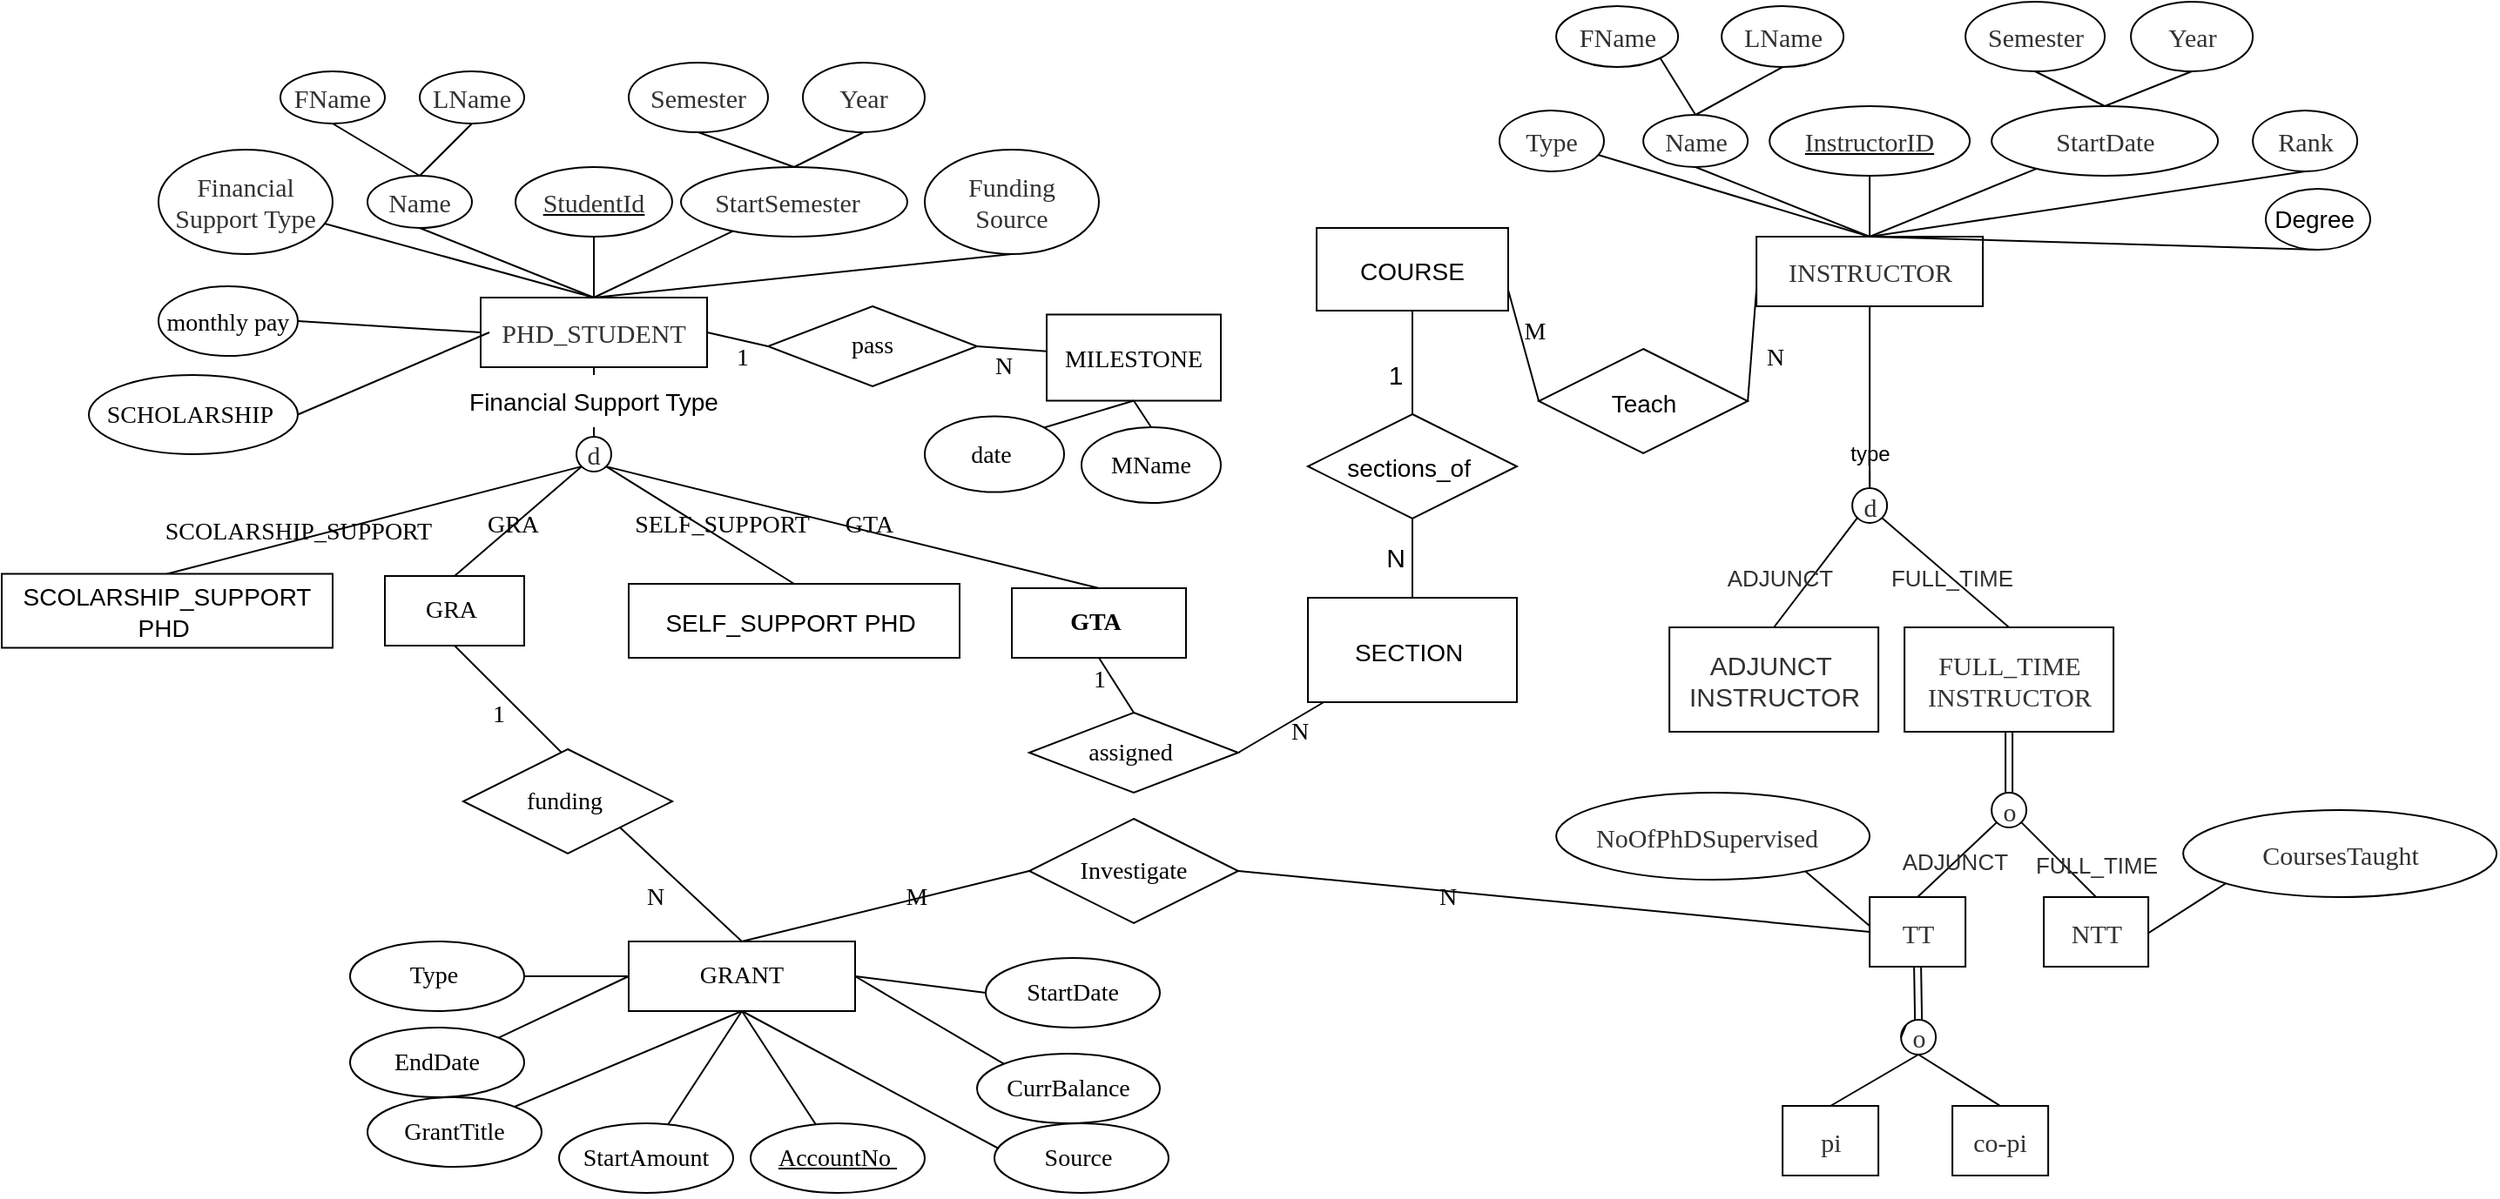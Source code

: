 <mxfile version="14.8.0" type="github">
  <diagram id="R2lEEEUBdFMjLlhIrx00" name="Page-1">
    <mxGraphModel dx="1469" dy="767" grid="1" gridSize="10" guides="1" tooltips="1" connect="1" arrows="1" fold="1" page="1" pageScale="1" pageWidth="850" pageHeight="1100" background="#ffffff" math="0" shadow="0" extFonts="Permanent Marker^https://fonts.googleapis.com/css?family=Permanent+Marker">
      <root>
        <mxCell id="0" />
        <mxCell id="1" parent="0" />
        <mxCell id="5bifRWw4cxV1zEUzVgnK-14" style="edgeStyle=none;rounded=0;orthogonalLoop=1;jettySize=auto;html=1;exitX=0.5;exitY=0;exitDx=0;exitDy=0;endArrow=none;endFill=0;" edge="1" parent="1" source="5bifRWw4cxV1zEUzVgnK-1" target="5bifRWw4cxV1zEUzVgnK-7">
          <mxGeometry relative="1" as="geometry" />
        </mxCell>
        <mxCell id="5bifRWw4cxV1zEUzVgnK-1" value="&lt;span style=&quot;color: rgb(50, 50, 50); font-family: verdana; font-size: 15px; background-color: rgba(255, 255, 255, 0.01);&quot;&gt;PHD_STUDENT&lt;/span&gt;" style="rounded=0;whiteSpace=wrap;html=1;fontStyle=0" vertex="1" parent="1">
          <mxGeometry x="-45" y="410" width="130" height="40" as="geometry" />
        </mxCell>
        <mxCell id="5bifRWw4cxV1zEUzVgnK-13" style="edgeStyle=none;rounded=0;orthogonalLoop=1;jettySize=auto;html=1;entryX=0.5;entryY=1;entryDx=0;entryDy=0;endArrow=none;endFill=0;startArrow=none;" edge="1" parent="1" source="5bifRWw4cxV1zEUzVgnK-30" target="5bifRWw4cxV1zEUzVgnK-1">
          <mxGeometry relative="1" as="geometry" />
        </mxCell>
        <mxCell id="5bifRWw4cxV1zEUzVgnK-35" style="edgeStyle=none;rounded=0;orthogonalLoop=1;jettySize=auto;html=1;exitX=0;exitY=1;exitDx=0;exitDy=0;entryX=0.5;entryY=0;entryDx=0;entryDy=0;endArrow=none;endFill=0;shadow=0;sketch=0;fontFamily=Verdana;" edge="1" parent="1" source="5bifRWw4cxV1zEUzVgnK-2" target="5bifRWw4cxV1zEUzVgnK-34">
          <mxGeometry relative="1" as="geometry" />
        </mxCell>
        <mxCell id="5bifRWw4cxV1zEUzVgnK-74" style="edgeStyle=none;rounded=0;sketch=0;orthogonalLoop=1;jettySize=auto;html=1;exitX=1;exitY=1;exitDx=0;exitDy=0;entryX=0.5;entryY=0;entryDx=0;entryDy=0;shadow=0;fontSize=15;endArrow=none;endFill=0;fontFamily=Verdana;" edge="1" parent="1" source="5bifRWw4cxV1zEUzVgnK-2" target="5bifRWw4cxV1zEUzVgnK-33">
          <mxGeometry relative="1" as="geometry" />
        </mxCell>
        <mxCell id="5bifRWw4cxV1zEUzVgnK-150" style="edgeStyle=none;rounded=0;sketch=0;orthogonalLoop=1;jettySize=auto;html=1;exitX=1;exitY=1;exitDx=0;exitDy=0;entryX=0.5;entryY=0;entryDx=0;entryDy=0;shadow=0;fontFamily=Verdana;fontSize=15;fontColor=none;endArrow=none;endFill=0;" edge="1" parent="1" source="5bifRWw4cxV1zEUzVgnK-2" target="5bifRWw4cxV1zEUzVgnK-149">
          <mxGeometry relative="1" as="geometry" />
        </mxCell>
        <mxCell id="5bifRWw4cxV1zEUzVgnK-2" value="&lt;span style=&quot;color: rgb(50, 50, 50); font-size: 15px; background-color: rgba(255, 255, 255, 0.01);&quot;&gt;d&lt;/span&gt;" style="ellipse;whiteSpace=wrap;html=1;aspect=fixed;fontStyle=0;fontFamily=Verdana;" vertex="1" parent="1">
          <mxGeometry x="10" y="490" width="20" height="20" as="geometry" />
        </mxCell>
        <mxCell id="5bifRWw4cxV1zEUzVgnK-8" style="rounded=0;orthogonalLoop=1;jettySize=auto;html=1;exitX=0.5;exitY=1;exitDx=0;exitDy=0;endArrow=none;endFill=0;" edge="1" parent="1" source="5bifRWw4cxV1zEUzVgnK-3">
          <mxGeometry relative="1" as="geometry">
            <mxPoint x="20" y="410" as="targetPoint" />
          </mxGeometry>
        </mxCell>
        <mxCell id="5bifRWw4cxV1zEUzVgnK-17" style="edgeStyle=none;rounded=0;orthogonalLoop=1;jettySize=auto;html=1;exitX=0.5;exitY=0;exitDx=0;exitDy=0;entryX=0.5;entryY=1;entryDx=0;entryDy=0;endArrow=none;endFill=0;" edge="1" parent="1" source="5bifRWw4cxV1zEUzVgnK-3" target="5bifRWw4cxV1zEUzVgnK-15">
          <mxGeometry relative="1" as="geometry" />
        </mxCell>
        <mxCell id="5bifRWw4cxV1zEUzVgnK-18" style="edgeStyle=none;rounded=0;orthogonalLoop=1;jettySize=auto;html=1;exitX=0.5;exitY=0;exitDx=0;exitDy=0;entryX=0.5;entryY=1;entryDx=0;entryDy=0;endArrow=none;endFill=0;" edge="1" parent="1" source="5bifRWw4cxV1zEUzVgnK-3" target="5bifRWw4cxV1zEUzVgnK-16">
          <mxGeometry relative="1" as="geometry" />
        </mxCell>
        <mxCell id="5bifRWw4cxV1zEUzVgnK-3" value="&lt;span style=&quot;color: rgb(50, 50, 50); font-family: verdana; font-size: 15px; background-color: rgba(255, 255, 255, 0.01);&quot;&gt;Name&lt;/span&gt;" style="ellipse;whiteSpace=wrap;html=1;fontStyle=0" vertex="1" parent="1">
          <mxGeometry x="-110" y="340" width="60" height="30" as="geometry" />
        </mxCell>
        <mxCell id="5bifRWw4cxV1zEUzVgnK-12" style="edgeStyle=none;rounded=0;orthogonalLoop=1;jettySize=auto;html=1;exitX=0.5;exitY=1;exitDx=0;exitDy=0;entryX=0.5;entryY=0;entryDx=0;entryDy=0;endArrow=none;endFill=0;" edge="1" parent="1" source="5bifRWw4cxV1zEUzVgnK-4" target="5bifRWw4cxV1zEUzVgnK-1">
          <mxGeometry relative="1" as="geometry" />
        </mxCell>
        <mxCell id="5bifRWw4cxV1zEUzVgnK-4" value="&lt;span style=&quot;color: rgb(50, 50, 50); font-family: verdana; font-size: 15px; background-color: rgba(255, 255, 255, 0.01);&quot;&gt;StudentId&lt;/span&gt;" style="ellipse;whiteSpace=wrap;html=1;fontStyle=4" vertex="1" parent="1">
          <mxGeometry x="-25" y="335" width="90" height="40" as="geometry" />
        </mxCell>
        <mxCell id="5bifRWw4cxV1zEUzVgnK-22" style="edgeStyle=none;rounded=0;orthogonalLoop=1;jettySize=auto;html=1;exitX=0.5;exitY=1;exitDx=0;exitDy=0;entryX=0.5;entryY=0;entryDx=0;entryDy=0;endArrow=none;endFill=0;" edge="1" parent="1" source="5bifRWw4cxV1zEUzVgnK-5" target="5bifRWw4cxV1zEUzVgnK-6">
          <mxGeometry relative="1" as="geometry" />
        </mxCell>
        <mxCell id="5bifRWw4cxV1zEUzVgnK-5" value="&lt;span style=&quot;color: rgb(50, 50, 50); font-family: verdana; font-size: 15px; background-color: rgba(255, 255, 255, 0.01);&quot;&gt;Semester&lt;/span&gt;" style="ellipse;whiteSpace=wrap;html=1;fontStyle=0" vertex="1" parent="1">
          <mxGeometry x="40" y="275" width="80" height="40" as="geometry" />
        </mxCell>
        <mxCell id="5bifRWw4cxV1zEUzVgnK-10" value="" style="edgeStyle=none;rounded=0;orthogonalLoop=1;jettySize=auto;html=1;endArrow=none;endFill=0;entryX=0.5;entryY=0;entryDx=0;entryDy=0;" edge="1" parent="1" source="5bifRWw4cxV1zEUzVgnK-6" target="5bifRWw4cxV1zEUzVgnK-1">
          <mxGeometry relative="1" as="geometry" />
        </mxCell>
        <mxCell id="5bifRWw4cxV1zEUzVgnK-6" value="&lt;span style=&quot;color: rgb(50, 50, 50); font-family: verdana; font-size: 15px; background-color: rgba(255, 255, 255, 0.01);&quot;&gt;StartSemester&amp;nbsp;&amp;nbsp;&lt;/span&gt;" style="ellipse;whiteSpace=wrap;html=1;fontStyle=0" vertex="1" parent="1">
          <mxGeometry x="70" y="335" width="130" height="40" as="geometry" />
        </mxCell>
        <mxCell id="5bifRWw4cxV1zEUzVgnK-7" value="&lt;span style=&quot;color: rgb(50 , 50 , 50) ; font-family: &amp;#34;verdana&amp;#34; ; font-size: 15px ; background-color: rgba(255 , 255 , 255 , 0.01)&quot;&gt;Financial Support Type&lt;/span&gt;" style="ellipse;whiteSpace=wrap;html=1;fontStyle=0;verticalAlign=middle;align=center;horizontal=1;" vertex="1" parent="1">
          <mxGeometry x="-230" y="325" width="100" height="60" as="geometry" />
        </mxCell>
        <mxCell id="5bifRWw4cxV1zEUzVgnK-15" value="&lt;span style=&quot;color: rgb(50, 50, 50); font-family: verdana; font-size: 15px; background-color: rgba(255, 255, 255, 0.01);&quot;&gt;FName&lt;/span&gt;" style="ellipse;whiteSpace=wrap;html=1;fontStyle=0" vertex="1" parent="1">
          <mxGeometry x="-160" y="280" width="60" height="30" as="geometry" />
        </mxCell>
        <mxCell id="5bifRWw4cxV1zEUzVgnK-16" value="&lt;span style=&quot;color: rgb(50, 50, 50); font-family: verdana; font-size: 15px; background-color: rgba(255, 255, 255, 0.01);&quot;&gt;LName&lt;/span&gt;" style="ellipse;whiteSpace=wrap;html=1;fontStyle=0" vertex="1" parent="1">
          <mxGeometry x="-80" y="280" width="60" height="30" as="geometry" />
        </mxCell>
        <mxCell id="5bifRWw4cxV1zEUzVgnK-24" style="edgeStyle=none;rounded=0;orthogonalLoop=1;jettySize=auto;html=1;exitX=0.5;exitY=1;exitDx=0;exitDy=0;entryX=0.5;entryY=0;entryDx=0;entryDy=0;endArrow=none;endFill=0;" edge="1" parent="1" source="5bifRWw4cxV1zEUzVgnK-21" target="5bifRWw4cxV1zEUzVgnK-6">
          <mxGeometry relative="1" as="geometry" />
        </mxCell>
        <mxCell id="5bifRWw4cxV1zEUzVgnK-21" value="&lt;span style=&quot;color: rgb(50, 50, 50); font-family: verdana; font-size: 15px; background-color: rgba(255, 255, 255, 0.01);&quot;&gt;Year&lt;/span&gt;" style="ellipse;whiteSpace=wrap;html=1;fontStyle=0" vertex="1" parent="1">
          <mxGeometry x="140" y="275" width="70" height="40" as="geometry" />
        </mxCell>
        <mxCell id="5bifRWw4cxV1zEUzVgnK-30" value="Financial Support Type" style="text;html=1;strokeColor=none;fillColor=none;align=center;verticalAlign=middle;whiteSpace=wrap;rounded=0;fontStyle=0;fontFamily=Helvetica;fontSize=14;" vertex="1" parent="1">
          <mxGeometry x="-70" y="454.5" width="180" height="30" as="geometry" />
        </mxCell>
        <mxCell id="5bifRWw4cxV1zEUzVgnK-31" value="" style="edgeStyle=none;rounded=0;orthogonalLoop=1;jettySize=auto;html=1;entryX=0.5;entryY=1;entryDx=0;entryDy=0;endArrow=none;endFill=0;fontFamily=Verdana;" edge="1" parent="1" source="5bifRWw4cxV1zEUzVgnK-2" target="5bifRWw4cxV1zEUzVgnK-30">
          <mxGeometry relative="1" as="geometry">
            <mxPoint x="20" y="490" as="sourcePoint" />
            <mxPoint x="20" y="450" as="targetPoint" />
          </mxGeometry>
        </mxCell>
        <mxCell id="5bifRWw4cxV1zEUzVgnK-33" value="&lt;p class=&quot;MsoNormal&quot;&gt;&lt;b&gt;&lt;span style=&quot;font-size: 10.5pt&quot;&gt;GTA&amp;nbsp;&lt;/span&gt;&lt;/b&gt;&lt;/p&gt;" style="rounded=0;whiteSpace=wrap;html=1;fillColor=#ffffff;align=center;fontStyle=0;fontFamily=Verdana;" vertex="1" parent="1">
          <mxGeometry x="260" y="577" width="100" height="40" as="geometry" />
        </mxCell>
        <mxCell id="5bifRWw4cxV1zEUzVgnK-34" value="&lt;p class=&quot;MsoNormal&quot;&gt;&lt;span style=&quot;font-size: 10.5pt&quot;&gt;GRA&amp;nbsp;&lt;/span&gt;&lt;/p&gt;" style="rounded=0;whiteSpace=wrap;html=1;fillColor=#ffffff;align=center;fontFamily=Verdana;" vertex="1" parent="1">
          <mxGeometry x="-100" y="570" width="80" height="40" as="geometry" />
        </mxCell>
        <mxCell id="5bifRWw4cxV1zEUzVgnK-61" value="&lt;p class=&quot;MsoNormal&quot;&gt;&lt;span&gt;&lt;span style=&quot;font-size: 10.5pt&quot;&gt;GTA&amp;nbsp;&lt;/span&gt;&lt;/span&gt;&lt;/p&gt;" style="text;html=1;strokeColor=none;fillColor=none;align=center;verticalAlign=middle;whiteSpace=wrap;rounded=0;fontSize=15;fontStyle=0;fontFamily=Verdana;" vertex="1" parent="1">
          <mxGeometry x="160" y="530" width="40" height="20" as="geometry" />
        </mxCell>
        <mxCell id="5bifRWw4cxV1zEUzVgnK-75" style="edgeStyle=none;rounded=0;orthogonalLoop=1;jettySize=auto;html=1;exitX=0.5;exitY=0;exitDx=0;exitDy=0;endArrow=none;endFill=0;" edge="1" parent="1" source="5bifRWw4cxV1zEUzVgnK-76" target="5bifRWw4cxV1zEUzVgnK-91">
          <mxGeometry relative="1" as="geometry">
            <mxPoint x="569.998" y="327.09" as="targetPoint" />
          </mxGeometry>
        </mxCell>
        <mxCell id="5bifRWw4cxV1zEUzVgnK-223" style="edgeStyle=none;rounded=0;sketch=0;orthogonalLoop=1;jettySize=auto;html=1;exitX=0.5;exitY=1;exitDx=0;exitDy=0;entryX=0.5;entryY=0;entryDx=0;entryDy=0;shadow=0;fontFamily=Verdana;fontSize=14;fontColor=#000000;endArrow=none;endFill=0;" edge="1" parent="1" source="5bifRWw4cxV1zEUzVgnK-76" target="5bifRWw4cxV1zEUzVgnK-80">
          <mxGeometry relative="1" as="geometry" />
        </mxCell>
        <mxCell id="5bifRWw4cxV1zEUzVgnK-76" value="&lt;span style=&quot;color: rgb(50, 50, 50); font-family: verdana; font-size: 15px; background-color: rgba(255, 255, 255, 0.01);&quot;&gt;INSTRUCTOR&lt;/span&gt;" style="rounded=0;whiteSpace=wrap;html=1;fontStyle=0" vertex="1" parent="1">
          <mxGeometry x="687.57" y="375" width="130" height="40" as="geometry" />
        </mxCell>
        <mxCell id="5bifRWw4cxV1zEUzVgnK-78" style="edgeStyle=none;rounded=0;orthogonalLoop=1;jettySize=auto;html=1;exitX=0;exitY=1;exitDx=0;exitDy=0;entryX=0.5;entryY=0;entryDx=0;entryDy=0;endArrow=none;endFill=0;shadow=0;sketch=0;" edge="1" parent="1" source="5bifRWw4cxV1zEUzVgnK-80" target="5bifRWw4cxV1zEUzVgnK-99">
          <mxGeometry relative="1" as="geometry" />
        </mxCell>
        <mxCell id="5bifRWw4cxV1zEUzVgnK-79" style="edgeStyle=none;rounded=0;sketch=0;orthogonalLoop=1;jettySize=auto;html=1;exitX=1;exitY=1;exitDx=0;exitDy=0;entryX=0.5;entryY=0;entryDx=0;entryDy=0;shadow=0;fontSize=15;endArrow=none;endFill=0;" edge="1" parent="1" source="5bifRWw4cxV1zEUzVgnK-80" target="5bifRWw4cxV1zEUzVgnK-98">
          <mxGeometry relative="1" as="geometry" />
        </mxCell>
        <mxCell id="5bifRWw4cxV1zEUzVgnK-80" value="&lt;span style=&quot;color: rgb(50, 50, 50); font-family: verdana; font-size: 15px; background-color: rgba(255, 255, 255, 0.01);&quot;&gt;d&lt;/span&gt;" style="ellipse;whiteSpace=wrap;html=1;aspect=fixed;fontStyle=0" vertex="1" parent="1">
          <mxGeometry x="742.57" y="519.5" width="20" height="20" as="geometry" />
        </mxCell>
        <mxCell id="5bifRWw4cxV1zEUzVgnK-81" style="rounded=0;orthogonalLoop=1;jettySize=auto;html=1;exitX=0.5;exitY=1;exitDx=0;exitDy=0;endArrow=none;endFill=0;" edge="1" parent="1" source="5bifRWw4cxV1zEUzVgnK-84">
          <mxGeometry relative="1" as="geometry">
            <mxPoint x="752.57" y="375" as="targetPoint" />
          </mxGeometry>
        </mxCell>
        <mxCell id="5bifRWw4cxV1zEUzVgnK-82" style="edgeStyle=none;rounded=0;orthogonalLoop=1;jettySize=auto;html=1;exitX=0.5;exitY=0;exitDx=0;exitDy=0;entryX=1;entryY=1;entryDx=0;entryDy=0;endArrow=none;endFill=0;" edge="1" parent="1" source="5bifRWw4cxV1zEUzVgnK-84" target="5bifRWw4cxV1zEUzVgnK-92">
          <mxGeometry relative="1" as="geometry">
            <mxPoint x="597.57" y="280" as="targetPoint" />
          </mxGeometry>
        </mxCell>
        <mxCell id="5bifRWw4cxV1zEUzVgnK-83" style="edgeStyle=none;rounded=0;orthogonalLoop=1;jettySize=auto;html=1;exitX=0.5;exitY=0;exitDx=0;exitDy=0;entryX=0.5;entryY=1;entryDx=0;entryDy=0;endArrow=none;endFill=0;" edge="1" parent="1" source="5bifRWw4cxV1zEUzVgnK-84" target="5bifRWw4cxV1zEUzVgnK-93">
          <mxGeometry relative="1" as="geometry" />
        </mxCell>
        <mxCell id="5bifRWw4cxV1zEUzVgnK-84" value="&lt;span style=&quot;color: rgb(50, 50, 50); font-family: verdana; font-size: 15px; background-color: rgba(255, 255, 255, 0.01);&quot;&gt;Name&lt;/span&gt;" style="ellipse;whiteSpace=wrap;html=1;fontStyle=0" vertex="1" parent="1">
          <mxGeometry x="622.57" y="305" width="60" height="30" as="geometry" />
        </mxCell>
        <mxCell id="5bifRWw4cxV1zEUzVgnK-85" style="edgeStyle=none;rounded=0;orthogonalLoop=1;jettySize=auto;html=1;exitX=0.5;exitY=1;exitDx=0;exitDy=0;entryX=0.5;entryY=0;entryDx=0;entryDy=0;endArrow=none;endFill=0;" edge="1" parent="1" source="5bifRWw4cxV1zEUzVgnK-86" target="5bifRWw4cxV1zEUzVgnK-76">
          <mxGeometry relative="1" as="geometry" />
        </mxCell>
        <mxCell id="5bifRWw4cxV1zEUzVgnK-86" value="&lt;span style=&quot;color: rgb(50 , 50 , 50) ; font-family: &amp;#34;verdana&amp;#34; ; font-size: 15px ; background-color: rgba(255 , 255 , 255 , 0.01)&quot;&gt;InstructorID&lt;/span&gt;" style="ellipse;whiteSpace=wrap;html=1;fontStyle=4" vertex="1" parent="1">
          <mxGeometry x="695.07" y="300" width="115" height="40" as="geometry" />
        </mxCell>
        <mxCell id="5bifRWw4cxV1zEUzVgnK-87" style="edgeStyle=none;rounded=0;orthogonalLoop=1;jettySize=auto;html=1;exitX=0.5;exitY=1;exitDx=0;exitDy=0;entryX=0.5;entryY=0;entryDx=0;entryDy=0;endArrow=none;endFill=0;" edge="1" parent="1" source="5bifRWw4cxV1zEUzVgnK-88" target="5bifRWw4cxV1zEUzVgnK-90">
          <mxGeometry relative="1" as="geometry" />
        </mxCell>
        <mxCell id="5bifRWw4cxV1zEUzVgnK-88" value="&lt;span style=&quot;color: rgb(50, 50, 50); font-family: verdana; font-size: 15px; background-color: rgba(255, 255, 255, 0.01);&quot;&gt;Semester&lt;/span&gt;" style="ellipse;whiteSpace=wrap;html=1;fontStyle=0" vertex="1" parent="1">
          <mxGeometry x="807.57" y="240" width="80" height="40" as="geometry" />
        </mxCell>
        <mxCell id="5bifRWw4cxV1zEUzVgnK-89" value="" style="edgeStyle=none;rounded=0;orthogonalLoop=1;jettySize=auto;html=1;endArrow=none;endFill=0;entryX=0.5;entryY=0;entryDx=0;entryDy=0;" edge="1" parent="1" source="5bifRWw4cxV1zEUzVgnK-90" target="5bifRWw4cxV1zEUzVgnK-76">
          <mxGeometry relative="1" as="geometry" />
        </mxCell>
        <mxCell id="5bifRWw4cxV1zEUzVgnK-90" value="&lt;span style=&quot;color: rgb(50, 50, 50); font-family: verdana; font-size: 15px; background-color: rgba(255, 255, 255, 0.01);&quot;&gt;StartDate&lt;/span&gt;" style="ellipse;whiteSpace=wrap;html=1;fontStyle=0" vertex="1" parent="1">
          <mxGeometry x="822.57" y="300" width="130" height="40" as="geometry" />
        </mxCell>
        <mxCell id="5bifRWw4cxV1zEUzVgnK-91" value="&lt;span style=&quot;color: rgb(50, 50, 50); font-family: verdana; font-size: 15px; background-color: rgba(255, 255, 255, 0.01);&quot;&gt;Type&lt;/span&gt;" style="ellipse;whiteSpace=wrap;html=1;fontStyle=0" vertex="1" parent="1">
          <mxGeometry x="540" y="302.5" width="60" height="35" as="geometry" />
        </mxCell>
        <mxCell id="5bifRWw4cxV1zEUzVgnK-92" value="&lt;span style=&quot;color: rgb(50, 50, 50); font-family: verdana; font-size: 15px; background-color: rgba(255, 255, 255, 0.01);&quot;&gt;FName&lt;/span&gt;" style="ellipse;whiteSpace=wrap;html=1;fontStyle=0" vertex="1" parent="1">
          <mxGeometry x="572.57" y="242.5" width="70" height="35" as="geometry" />
        </mxCell>
        <mxCell id="5bifRWw4cxV1zEUzVgnK-93" value="&lt;span style=&quot;color: rgb(50, 50, 50); font-family: verdana; font-size: 15px; background-color: rgba(255, 255, 255, 0.01);&quot;&gt;LName&lt;/span&gt;" style="ellipse;whiteSpace=wrap;html=1;fontStyle=0" vertex="1" parent="1">
          <mxGeometry x="667.57" y="242.5" width="70" height="35" as="geometry" />
        </mxCell>
        <mxCell id="5bifRWw4cxV1zEUzVgnK-94" style="edgeStyle=none;rounded=0;orthogonalLoop=1;jettySize=auto;html=1;exitX=0.5;exitY=1;exitDx=0;exitDy=0;entryX=0.5;entryY=0;entryDx=0;entryDy=0;endArrow=none;endFill=0;" edge="1" parent="1" source="5bifRWw4cxV1zEUzVgnK-95" target="5bifRWw4cxV1zEUzVgnK-90">
          <mxGeometry relative="1" as="geometry" />
        </mxCell>
        <mxCell id="5bifRWw4cxV1zEUzVgnK-95" value="&lt;span style=&quot;color: rgb(50, 50, 50); font-family: verdana; font-size: 15px; background-color: rgba(255, 255, 255, 0.01);&quot;&gt;Year&lt;/span&gt;" style="ellipse;whiteSpace=wrap;html=1;fontStyle=0" vertex="1" parent="1">
          <mxGeometry x="902.57" y="240" width="70" height="40" as="geometry" />
        </mxCell>
        <mxCell id="5bifRWw4cxV1zEUzVgnK-96" value="type" style="text;html=1;strokeColor=none;fillColor=none;align=center;verticalAlign=middle;whiteSpace=wrap;rounded=0;fontStyle=0" vertex="1" parent="1">
          <mxGeometry x="682.57" y="489.5" width="140" height="20" as="geometry" />
        </mxCell>
        <mxCell id="5bifRWw4cxV1zEUzVgnK-97" value="" style="edgeStyle=none;rounded=0;orthogonalLoop=1;jettySize=auto;html=1;entryX=0.5;entryY=1;entryDx=0;entryDy=0;endArrow=none;endFill=0;" edge="1" parent="1" source="5bifRWw4cxV1zEUzVgnK-80" target="5bifRWw4cxV1zEUzVgnK-96">
          <mxGeometry relative="1" as="geometry">
            <mxPoint x="752.57" y="519.5" as="sourcePoint" />
            <mxPoint x="752.57" y="479.5" as="targetPoint" />
          </mxGeometry>
        </mxCell>
        <mxCell id="5bifRWw4cxV1zEUzVgnK-106" style="edgeStyle=none;rounded=0;sketch=0;orthogonalLoop=1;jettySize=auto;html=1;exitX=0.5;exitY=1;exitDx=0;exitDy=0;entryX=0.5;entryY=0;entryDx=0;entryDy=0;shadow=0;fontSize=15;endArrow=none;endFill=0;shape=link;" edge="1" parent="1" source="5bifRWw4cxV1zEUzVgnK-98" target="5bifRWw4cxV1zEUzVgnK-105">
          <mxGeometry relative="1" as="geometry" />
        </mxCell>
        <mxCell id="5bifRWw4cxV1zEUzVgnK-98" value="&lt;span style=&quot;color: rgb(50, 50, 50); font-family: verdana; font-size: 15px; background-color: rgba(255, 255, 255, 0.01);&quot;&gt;FULL_TIME INSTRUCTOR&lt;/span&gt;" style="rounded=0;whiteSpace=wrap;html=1;fillColor=#ffffff;align=center;fontStyle=0" vertex="1" parent="1">
          <mxGeometry x="772.57" y="599.5" width="120" height="60" as="geometry" />
        </mxCell>
        <mxCell id="5bifRWw4cxV1zEUzVgnK-99" value="&lt;span style=&quot;color: rgb(50, 50, 50); font-size: 15px; background-color: rgba(255, 255, 255, 0.01);&quot;&gt;ADJUNCT&amp;nbsp; INSTRUCTOR&lt;/span&gt;" style="rounded=0;whiteSpace=wrap;html=1;fillColor=#ffffff;fontFamily=Helvetica;" vertex="1" parent="1">
          <mxGeometry x="637.57" y="599.5" width="120" height="60" as="geometry" />
        </mxCell>
        <mxCell id="5bifRWw4cxV1zEUzVgnK-100" value="&lt;span style=&quot;color: rgb(50 , 50 , 50) ; font-size: 13px ; background-color: rgba(255 , 255 , 255 , 0.01)&quot;&gt;ADJUNCT&amp;nbsp;&lt;/span&gt;" style="text;html=1;strokeColor=none;fillColor=none;align=center;verticalAlign=middle;whiteSpace=wrap;rounded=0;fontSize=15;" vertex="1" parent="1">
          <mxGeometry x="682.57" y="559.5" width="40" height="20" as="geometry" />
        </mxCell>
        <mxCell id="5bifRWw4cxV1zEUzVgnK-101" value="&lt;span style=&quot;color: rgb(50 , 50 , 50) ; font-size: 13px ; background-color: rgba(255 , 255 , 255 , 0.01)&quot;&gt;FULL_TIME&lt;/span&gt;" style="text;html=1;strokeColor=none;fillColor=none;align=center;verticalAlign=middle;whiteSpace=wrap;rounded=0;fontSize=15;" vertex="1" parent="1">
          <mxGeometry x="779.57" y="559.5" width="40" height="20" as="geometry" />
        </mxCell>
        <mxCell id="5bifRWw4cxV1zEUzVgnK-103" style="edgeStyle=none;rounded=0;sketch=0;orthogonalLoop=1;jettySize=auto;html=1;exitX=0.5;exitY=1;exitDx=0;exitDy=0;entryX=0.5;entryY=0;entryDx=0;entryDy=0;shadow=0;fontSize=15;endArrow=none;endFill=0;" edge="1" parent="1" source="5bifRWw4cxV1zEUzVgnK-102" target="5bifRWw4cxV1zEUzVgnK-76">
          <mxGeometry relative="1" as="geometry" />
        </mxCell>
        <mxCell id="5bifRWw4cxV1zEUzVgnK-102" value="&lt;span style=&quot;color: rgb(50, 50, 50); font-family: verdana; font-size: 15px; background-color: rgba(255, 255, 255, 0.01);&quot;&gt;Rank&lt;/span&gt;" style="ellipse;whiteSpace=wrap;html=1;fontStyle=0" vertex="1" parent="1">
          <mxGeometry x="972.57" y="302.5" width="60" height="35" as="geometry" />
        </mxCell>
        <mxCell id="5bifRWw4cxV1zEUzVgnK-109" style="edgeStyle=none;rounded=0;sketch=0;orthogonalLoop=1;jettySize=auto;html=1;exitX=0;exitY=1;exitDx=0;exitDy=0;entryX=0.5;entryY=0;entryDx=0;entryDy=0;shadow=0;fontSize=15;endArrow=none;endFill=0;" edge="1" parent="1" source="5bifRWw4cxV1zEUzVgnK-105" target="5bifRWw4cxV1zEUzVgnK-107">
          <mxGeometry relative="1" as="geometry" />
        </mxCell>
        <mxCell id="5bifRWw4cxV1zEUzVgnK-110" style="edgeStyle=none;rounded=0;sketch=0;orthogonalLoop=1;jettySize=auto;html=1;exitX=1;exitY=1;exitDx=0;exitDy=0;entryX=0.5;entryY=0;entryDx=0;entryDy=0;shadow=0;fontSize=15;endArrow=none;endFill=0;" edge="1" parent="1" source="5bifRWw4cxV1zEUzVgnK-105" target="5bifRWw4cxV1zEUzVgnK-108">
          <mxGeometry relative="1" as="geometry" />
        </mxCell>
        <mxCell id="5bifRWw4cxV1zEUzVgnK-105" value="&lt;font color=&quot;#323232&quot; face=&quot;verdana&quot;&gt;&lt;span style=&quot;background-color: rgba(255 , 255 , 255 , 0.01)&quot;&gt;o&lt;/span&gt;&lt;/font&gt;" style="ellipse;whiteSpace=wrap;html=1;aspect=fixed;fontSize=15;fillColor=#ffffff;align=center;verticalAlign=middle;" vertex="1" parent="1">
          <mxGeometry x="822.57" y="694.5" width="20" height="20" as="geometry" />
        </mxCell>
        <mxCell id="5bifRWw4cxV1zEUzVgnK-112" style="edgeStyle=none;rounded=0;sketch=0;orthogonalLoop=1;jettySize=auto;html=1;exitX=0.5;exitY=1;exitDx=0;exitDy=0;entryX=0.5;entryY=0;entryDx=0;entryDy=0;shadow=0;fontSize=15;endArrow=none;endFill=0;" edge="1" parent="1" source="5bifRWw4cxV1zEUzVgnK-107" target="5bifRWw4cxV1zEUzVgnK-111">
          <mxGeometry relative="1" as="geometry" />
        </mxCell>
        <mxCell id="5bifRWw4cxV1zEUzVgnK-205" style="edgeStyle=none;rounded=0;sketch=0;orthogonalLoop=1;jettySize=auto;html=1;exitX=0.5;exitY=1;exitDx=0;exitDy=0;entryX=0.5;entryY=0;entryDx=0;entryDy=0;shadow=0;fontFamily=Verdana;fontSize=14;fontColor=#000000;endArrow=none;endFill=0;shape=link;" edge="1" parent="1" source="5bifRWw4cxV1zEUzVgnK-107" target="5bifRWw4cxV1zEUzVgnK-204">
          <mxGeometry relative="1" as="geometry" />
        </mxCell>
        <mxCell id="5bifRWw4cxV1zEUzVgnK-107" value="&lt;span style=&quot;color: rgb(50, 50, 50); font-family: verdana; background-color: rgba(255, 255, 255, 0.01);&quot;&gt;TT&lt;/span&gt;" style="rounded=0;whiteSpace=wrap;html=1;fontSize=15;fillColor=#ffffff;align=center;verticalAlign=middle;fontStyle=0" vertex="1" parent="1">
          <mxGeometry x="752.57" y="754.5" width="55" height="40" as="geometry" />
        </mxCell>
        <mxCell id="5bifRWw4cxV1zEUzVgnK-114" style="edgeStyle=none;rounded=0;sketch=0;orthogonalLoop=1;jettySize=auto;html=1;exitX=0.5;exitY=1;exitDx=0;exitDy=0;entryX=0.5;entryY=0;entryDx=0;entryDy=0;shadow=0;fontSize=15;endArrow=none;endFill=0;" edge="1" parent="1" source="5bifRWw4cxV1zEUzVgnK-108" target="5bifRWw4cxV1zEUzVgnK-113">
          <mxGeometry relative="1" as="geometry" />
        </mxCell>
        <mxCell id="5bifRWw4cxV1zEUzVgnK-108" value="&lt;span style=&quot;color: rgb(50, 50, 50); font-family: verdana; background-color: rgba(255, 255, 255, 0.01);&quot;&gt;NTT&lt;/span&gt;" style="rounded=0;whiteSpace=wrap;html=1;fontSize=15;fillColor=#ffffff;align=center;verticalAlign=middle;fontStyle=0" vertex="1" parent="1">
          <mxGeometry x="852.57" y="754.5" width="60" height="40" as="geometry" />
        </mxCell>
        <mxCell id="5bifRWw4cxV1zEUzVgnK-111" value="&lt;span style=&quot;color: rgb(50, 50, 50); font-family: verdana; background-color: rgba(255, 255, 255, 0.01);&quot;&gt;NoOfPhDSupervised&amp;nbsp;&amp;nbsp;&lt;/span&gt;" style="ellipse;whiteSpace=wrap;html=1;fontSize=15;fillColor=#ffffff;align=center;verticalAlign=middle;fontStyle=0" vertex="1" parent="1">
          <mxGeometry x="572.57" y="694.5" width="180" height="50" as="geometry" />
        </mxCell>
        <mxCell id="5bifRWw4cxV1zEUzVgnK-113" value="&lt;span style=&quot;color: rgb(50, 50, 50); font-family: verdana; background-color: rgba(255, 255, 255, 0.01);&quot;&gt;CoursesTaught&lt;/span&gt;" style="ellipse;whiteSpace=wrap;html=1;fontSize=15;fillColor=#ffffff;align=center;verticalAlign=middle;fontStyle=0" vertex="1" parent="1">
          <mxGeometry x="932.57" y="704.5" width="180" height="50" as="geometry" />
        </mxCell>
        <mxCell id="5bifRWw4cxV1zEUzVgnK-118" value="&lt;span style=&quot;color: rgb(50 , 50 , 50) ; font-size: 13px ; background-color: rgba(255 , 255 , 255 , 0.01)&quot;&gt;FULL_TIME&lt;/span&gt;" style="text;html=1;strokeColor=none;fillColor=none;align=center;verticalAlign=middle;whiteSpace=wrap;rounded=0;fontSize=15;" vertex="1" parent="1">
          <mxGeometry x="862.57" y="725" width="40" height="20" as="geometry" />
        </mxCell>
        <mxCell id="5bifRWw4cxV1zEUzVgnK-173" style="edgeStyle=none;rounded=0;sketch=0;orthogonalLoop=1;jettySize=auto;html=1;exitX=0.5;exitY=1;exitDx=0;exitDy=0;shadow=0;fontFamily=Verdana;fontSize=14;fontColor=none;endArrow=none;endFill=0;" edge="1" parent="1" source="5bifRWw4cxV1zEUzVgnK-119" target="5bifRWw4cxV1zEUzVgnK-160">
          <mxGeometry relative="1" as="geometry" />
        </mxCell>
        <mxCell id="5bifRWw4cxV1zEUzVgnK-174" style="edgeStyle=none;rounded=0;sketch=0;orthogonalLoop=1;jettySize=auto;html=1;exitX=0.5;exitY=1;exitDx=0;exitDy=0;shadow=0;fontFamily=Verdana;fontSize=14;fontColor=none;endArrow=none;endFill=0;" edge="1" parent="1" source="5bifRWw4cxV1zEUzVgnK-119" target="5bifRWw4cxV1zEUzVgnK-155">
          <mxGeometry relative="1" as="geometry" />
        </mxCell>
        <mxCell id="5bifRWw4cxV1zEUzVgnK-175" style="edgeStyle=none;rounded=0;sketch=0;orthogonalLoop=1;jettySize=auto;html=1;exitX=0.5;exitY=0;exitDx=0;exitDy=0;entryX=1;entryY=1;entryDx=0;entryDy=0;shadow=0;fontFamily=Helvetica;fontSize=14;fontColor=none;endArrow=none;endFill=0;" edge="1" parent="1" source="5bifRWw4cxV1zEUzVgnK-119" target="5bifRWw4cxV1zEUzVgnK-172">
          <mxGeometry relative="1" as="geometry" />
        </mxCell>
        <mxCell id="5bifRWw4cxV1zEUzVgnK-192" style="edgeStyle=none;rounded=0;sketch=0;orthogonalLoop=1;jettySize=auto;html=1;exitX=0.5;exitY=0;exitDx=0;exitDy=0;entryX=0;entryY=0.5;entryDx=0;entryDy=0;shadow=0;fontFamily=Verdana;fontSize=14;fontColor=#000000;endArrow=none;endFill=0;" edge="1" parent="1" source="5bifRWw4cxV1zEUzVgnK-119" target="5bifRWw4cxV1zEUzVgnK-194">
          <mxGeometry relative="1" as="geometry" />
        </mxCell>
        <mxCell id="5bifRWw4cxV1zEUzVgnK-119" value="&lt;p class=&quot;MsoNormal&quot;&gt;&lt;span&gt;&lt;span style=&quot;font-size: 10.5pt&quot;&gt;GRANT&lt;/span&gt;&lt;/span&gt;&lt;/p&gt;" style="rounded=0;whiteSpace=wrap;html=1;fontStyle=0;fontFamily=Verdana;" vertex="1" parent="1">
          <mxGeometry x="40" y="780" width="130" height="40" as="geometry" />
        </mxCell>
        <mxCell id="5bifRWw4cxV1zEUzVgnK-121" value="&lt;p class=&quot;MsoNormal&quot;&gt;&lt;span style=&quot;font-size: 10.5pt&quot;&gt;MILESTONE&lt;/span&gt;&lt;/p&gt;" style="rounded=0;whiteSpace=wrap;html=1;fontSize=15;fillColor=#ffffff;align=center;verticalAlign=middle;fontFamily=Verdana;" vertex="1" parent="1">
          <mxGeometry x="280" y="419.75" width="100" height="49.5" as="geometry" />
        </mxCell>
        <mxCell id="5bifRWw4cxV1zEUzVgnK-124" value="&lt;p class=&quot;MsoNormal&quot;&gt;&lt;span style=&quot;font-size: 10.5pt&quot;&gt;SECTION&lt;/span&gt;&lt;span style=&quot;font-size: 10.5pt&quot;&gt;&amp;nbsp;&lt;/span&gt;&lt;/p&gt;" style="rounded=0;whiteSpace=wrap;html=1;fontFamily=Helvetica;fontSize=15;fillColor=#ffffff;align=center;verticalAlign=middle;" vertex="1" parent="1">
          <mxGeometry x="430" y="582.5" width="120" height="60" as="geometry" />
        </mxCell>
        <mxCell id="5bifRWw4cxV1zEUzVgnK-126" style="edgeStyle=none;rounded=0;sketch=0;orthogonalLoop=1;jettySize=auto;html=1;entryX=0.5;entryY=0;entryDx=0;entryDy=0;shadow=0;fontFamily=Helvetica;fontSize=15;endArrow=none;endFill=0;exitX=0.5;exitY=1;exitDx=0;exitDy=0;" edge="1" parent="1" source="5bifRWw4cxV1zEUzVgnK-125" target="5bifRWw4cxV1zEUzVgnK-76">
          <mxGeometry relative="1" as="geometry">
            <mxPoint x="500" y="300" as="sourcePoint" />
          </mxGeometry>
        </mxCell>
        <mxCell id="5bifRWw4cxV1zEUzVgnK-125" value="&lt;p class=&quot;MsoNormal&quot;&gt;&lt;span style=&quot;font-size: 10.5pt&quot;&gt;Degree&amp;nbsp;&lt;/span&gt;&lt;/p&gt;" style="ellipse;whiteSpace=wrap;html=1;fontStyle=0" vertex="1" parent="1">
          <mxGeometry x="980" y="347.5" width="60" height="35" as="geometry" />
        </mxCell>
        <mxCell id="5bifRWw4cxV1zEUzVgnK-131" style="edgeStyle=none;rounded=0;sketch=0;orthogonalLoop=1;jettySize=auto;html=1;exitX=0.5;exitY=1;exitDx=0;exitDy=0;entryX=0.5;entryY=0;entryDx=0;entryDy=0;shadow=0;fontFamily=Helvetica;fontSize=15;fontColor=none;endArrow=none;endFill=0;" edge="1" parent="1" source="5bifRWw4cxV1zEUzVgnK-127" target="5bifRWw4cxV1zEUzVgnK-124">
          <mxGeometry relative="1" as="geometry" />
        </mxCell>
        <mxCell id="5bifRWw4cxV1zEUzVgnK-127" value="&lt;p class=&quot;MsoNormal&quot;&gt;&lt;span&gt;&lt;span&gt;&lt;span style=&quot;font-size: 10.5pt;&quot;&gt;sections_of&amp;nbsp;&lt;/span&gt;&lt;/span&gt;&lt;/span&gt;&lt;/p&gt;" style="shape=rhombus;perimeter=rhombusPerimeter;whiteSpace=wrap;html=1;align=center;fontFamily=Helvetica;fontSize=15;fontColor=none;fillColor=#ffffff;fontStyle=0" vertex="1" parent="1">
          <mxGeometry x="430" y="477" width="120" height="60" as="geometry" />
        </mxCell>
        <mxCell id="5bifRWw4cxV1zEUzVgnK-129" style="edgeStyle=none;rounded=0;sketch=0;orthogonalLoop=1;jettySize=auto;html=1;exitX=1;exitY=0;exitDx=0;exitDy=0;shadow=0;fontFamily=Helvetica;fontSize=15;fontColor=none;endArrow=none;endFill=0;" edge="1" parent="1" source="5bifRWw4cxV1zEUzVgnK-127" target="5bifRWw4cxV1zEUzVgnK-127">
          <mxGeometry relative="1" as="geometry" />
        </mxCell>
        <mxCell id="5bifRWw4cxV1zEUzVgnK-143" style="edgeStyle=none;rounded=0;sketch=0;orthogonalLoop=1;jettySize=auto;html=1;exitX=0.5;exitY=1;exitDx=0;exitDy=0;entryX=0.5;entryY=0;entryDx=0;entryDy=0;shadow=0;fontFamily=Helvetica;fontSize=15;fontColor=none;endArrow=none;endFill=0;" edge="1" parent="1" source="5bifRWw4cxV1zEUzVgnK-132" target="5bifRWw4cxV1zEUzVgnK-127">
          <mxGeometry relative="1" as="geometry" />
        </mxCell>
        <mxCell id="5bifRWw4cxV1zEUzVgnK-239" style="edgeStyle=none;rounded=0;sketch=0;orthogonalLoop=1;jettySize=auto;html=1;exitX=1;exitY=0.75;exitDx=0;exitDy=0;entryX=0;entryY=0.5;entryDx=0;entryDy=0;shadow=0;fontFamily=Verdana;fontSize=14;fontColor=#000000;endArrow=none;endFill=0;" edge="1" parent="1" source="5bifRWw4cxV1zEUzVgnK-132" target="5bifRWw4cxV1zEUzVgnK-238">
          <mxGeometry relative="1" as="geometry" />
        </mxCell>
        <mxCell id="5bifRWw4cxV1zEUzVgnK-132" value="&lt;p class=&quot;MsoNormal&quot;&gt;&lt;span style=&quot;font-size: 14px&quot;&gt;COURSE&lt;/span&gt;&lt;/p&gt;" style="rounded=0;whiteSpace=wrap;html=1;fontSize=15;fillColor=#ffffff;align=center;verticalAlign=middle;" vertex="1" parent="1">
          <mxGeometry x="435" y="370" width="110" height="47.5" as="geometry" />
        </mxCell>
        <mxCell id="5bifRWw4cxV1zEUzVgnK-142" value="N" style="text;html=1;resizable=0;autosize=1;align=center;verticalAlign=middle;points=[];fillColor=none;strokeColor=none;rounded=0;fontFamily=Helvetica;fontSize=15;fontColor=none;" vertex="1" parent="1">
          <mxGeometry x="465" y="548.5" width="30" height="20" as="geometry" />
        </mxCell>
        <mxCell id="5bifRWw4cxV1zEUzVgnK-144" value="1" style="text;html=1;resizable=0;autosize=1;align=center;verticalAlign=middle;points=[];fillColor=none;strokeColor=none;rounded=0;fontFamily=Helvetica;fontSize=15;fontColor=none;" vertex="1" parent="1">
          <mxGeometry x="470" y="443.5" width="20" height="20" as="geometry" />
        </mxCell>
        <mxCell id="5bifRWw4cxV1zEUzVgnK-146" value="&lt;p class=&quot;MsoNormal&quot;&gt;&lt;span&gt;&lt;span style=&quot;font-size: 10.5pt&quot;&gt;GRA&amp;nbsp;&lt;/span&gt;&lt;/span&gt;&lt;/p&gt;" style="text;html=1;resizable=0;autosize=1;align=center;verticalAlign=middle;points=[];fillColor=none;strokeColor=none;rounded=0;fontFamily=Verdana;fontSize=15;fontColor=none;fontStyle=0" vertex="1" parent="1">
          <mxGeometry x="-50" y="515" width="50" height="50" as="geometry" />
        </mxCell>
        <mxCell id="5bifRWw4cxV1zEUzVgnK-148" style="edgeStyle=none;rounded=0;sketch=0;orthogonalLoop=1;jettySize=auto;html=1;exitX=0.5;exitY=0;exitDx=0;exitDy=0;entryX=0;entryY=1;entryDx=0;entryDy=0;shadow=0;fontFamily=Verdana;fontSize=15;fontColor=none;endArrow=none;endFill=0;" edge="1" parent="1" source="5bifRWw4cxV1zEUzVgnK-147" target="5bifRWw4cxV1zEUzVgnK-2">
          <mxGeometry relative="1" as="geometry" />
        </mxCell>
        <mxCell id="5bifRWw4cxV1zEUzVgnK-147" value="&lt;p class=&quot;MsoNormal&quot;&gt;&lt;span style=&quot;font-size: 10.5pt&quot;&gt;SCOLARSHIP_SUPPORT PHD&amp;nbsp;&lt;/span&gt;&lt;/p&gt;" style="rounded=0;whiteSpace=wrap;html=1;fontFamily=Helvetica;fontSize=15;fontColor=none;fillColor=#ffffff;align=center;verticalAlign=middle;" vertex="1" parent="1">
          <mxGeometry x="-320" y="568.75" width="190" height="42.5" as="geometry" />
        </mxCell>
        <mxCell id="5bifRWw4cxV1zEUzVgnK-149" value="&lt;p class=&quot;MsoNormal&quot;&gt;&lt;span style=&quot;font-size: 10.5pt&quot;&gt;SELF_SUPPORT&lt;/span&gt;&lt;span style=&quot;font-size: 10.5pt&quot;&gt;&amp;nbsp;PHD&amp;nbsp;&lt;/span&gt;&lt;/p&gt;" style="rounded=0;whiteSpace=wrap;html=1;fontFamily=Helvetica;fontSize=15;fontColor=none;fillColor=#ffffff;align=center;verticalAlign=middle;" vertex="1" parent="1">
          <mxGeometry x="40" y="574.5" width="190" height="42.5" as="geometry" />
        </mxCell>
        <mxCell id="5bifRWw4cxV1zEUzVgnK-151" value="&lt;p class=&quot;MsoNormal&quot;&gt;&lt;span&gt;&lt;span style=&quot;font-size: 10.5pt;&quot;&gt;SCOLARSHIP_SUPPORT&lt;/span&gt;&lt;/span&gt;&lt;/p&gt;" style="text;html=1;resizable=0;autosize=1;align=center;verticalAlign=middle;points=[];fillColor=none;strokeColor=none;rounded=0;fontFamily=Verdana;fontSize=15;fontColor=none;fontStyle=0" vertex="1" parent="1">
          <mxGeometry x="-240" y="518.75" width="180" height="50" as="geometry" />
        </mxCell>
        <mxCell id="5bifRWw4cxV1zEUzVgnK-153" value="&lt;p class=&quot;MsoNormal&quot;&gt;&lt;span&gt;&lt;span style=&quot;font-size: 10.5pt;&quot;&gt;SELF_SUPPORT&amp;nbsp;&lt;/span&gt;&lt;/span&gt;&lt;/p&gt;" style="text;html=1;resizable=0;autosize=1;align=center;verticalAlign=middle;points=[];fillColor=none;strokeColor=none;rounded=0;fontFamily=Verdana;fontSize=15;fontColor=none;fontStyle=0" vertex="1" parent="1">
          <mxGeometry x="30" y="514.5" width="130" height="50" as="geometry" />
        </mxCell>
        <mxCell id="5bifRWw4cxV1zEUzVgnK-167" style="edgeStyle=none;rounded=0;sketch=0;orthogonalLoop=1;jettySize=auto;html=1;entryX=0.5;entryY=1;entryDx=0;entryDy=0;shadow=0;fontFamily=Verdana;fontSize=14;fontColor=none;endArrow=none;endFill=0;" edge="1" parent="1" source="5bifRWw4cxV1zEUzVgnK-154" target="5bifRWw4cxV1zEUzVgnK-119">
          <mxGeometry relative="1" as="geometry" />
        </mxCell>
        <mxCell id="5bifRWw4cxV1zEUzVgnK-154" value="&lt;p class=&quot;MsoNormal&quot;&gt;&lt;span style=&quot;font-size: 10.5pt&quot;&gt;GrantTitle&lt;/span&gt;&lt;/p&gt;" style="ellipse;whiteSpace=wrap;html=1;align=center;fontFamily=Verdana;fontSize=14;fontColor=none;fillColor=#ffffff;" vertex="1" parent="1">
          <mxGeometry x="-110" y="869.5" width="100" height="40" as="geometry" />
        </mxCell>
        <mxCell id="5bifRWw4cxV1zEUzVgnK-155" value="&lt;p class=&quot;MsoNormal&quot;&gt;&lt;span style=&quot;font-size: 10.5pt;&quot;&gt;AccountNo&amp;nbsp;&lt;/span&gt;&lt;/p&gt;" style="ellipse;whiteSpace=wrap;html=1;align=center;fontFamily=Verdana;fontSize=14;fontColor=none;fillColor=#ffffff;fontStyle=4" vertex="1" parent="1">
          <mxGeometry x="110" y="884.5" width="100" height="40" as="geometry" />
        </mxCell>
        <mxCell id="5bifRWw4cxV1zEUzVgnK-166" style="edgeStyle=none;rounded=0;sketch=0;orthogonalLoop=1;jettySize=auto;html=1;exitX=0.5;exitY=1;exitDx=0;exitDy=0;entryX=0.5;entryY=1;entryDx=0;entryDy=0;shadow=0;fontFamily=Verdana;fontSize=14;fontColor=none;endArrow=none;endFill=0;" edge="1" parent="1" source="5bifRWw4cxV1zEUzVgnK-156" target="5bifRWw4cxV1zEUzVgnK-119">
          <mxGeometry relative="1" as="geometry" />
        </mxCell>
        <mxCell id="5bifRWw4cxV1zEUzVgnK-156" value="&lt;p class=&quot;MsoNormal&quot;&gt;&lt;span style=&quot;font-size: 10.5pt&quot;&gt;Source&amp;nbsp;&lt;/span&gt;&lt;/p&gt;" style="ellipse;whiteSpace=wrap;html=1;align=center;fontFamily=Verdana;fontSize=14;fontColor=none;fillColor=#ffffff;" vertex="1" parent="1">
          <mxGeometry x="250" y="884.5" width="100" height="40" as="geometry" />
        </mxCell>
        <mxCell id="5bifRWw4cxV1zEUzVgnK-168" style="edgeStyle=none;rounded=0;sketch=0;orthogonalLoop=1;jettySize=auto;html=1;exitX=1;exitY=0.5;exitDx=0;exitDy=0;entryX=0;entryY=0.5;entryDx=0;entryDy=0;shadow=0;fontFamily=Verdana;fontSize=14;fontColor=none;endArrow=none;endFill=0;" edge="1" parent="1" source="5bifRWw4cxV1zEUzVgnK-157" target="5bifRWw4cxV1zEUzVgnK-119">
          <mxGeometry relative="1" as="geometry" />
        </mxCell>
        <mxCell id="5bifRWw4cxV1zEUzVgnK-157" value="&lt;p class=&quot;MsoNormal&quot;&gt;&lt;span style=&quot;font-size: 10.5pt;&quot;&gt;Type&amp;nbsp;&lt;/span&gt;&lt;/p&gt;" style="ellipse;whiteSpace=wrap;html=1;align=center;fontFamily=Verdana;fontSize=14;fontColor=none;fillColor=#ffffff;" vertex="1" parent="1">
          <mxGeometry x="-120" y="780" width="100" height="40" as="geometry" />
        </mxCell>
        <mxCell id="5bifRWw4cxV1zEUzVgnK-169" style="edgeStyle=none;rounded=0;sketch=0;orthogonalLoop=1;jettySize=auto;html=1;exitX=1;exitY=0;exitDx=0;exitDy=0;entryX=0;entryY=0.5;entryDx=0;entryDy=0;shadow=0;fontFamily=Verdana;fontSize=14;fontColor=none;endArrow=none;endFill=0;" edge="1" parent="1" source="5bifRWw4cxV1zEUzVgnK-158" target="5bifRWw4cxV1zEUzVgnK-119">
          <mxGeometry relative="1" as="geometry" />
        </mxCell>
        <mxCell id="5bifRWw4cxV1zEUzVgnK-158" value="&lt;p class=&quot;MsoNormal&quot;&gt;&lt;span style=&quot;font-size: 10.5pt;&quot;&gt;EndDate&lt;/span&gt;&lt;/p&gt;" style="ellipse;whiteSpace=wrap;html=1;align=center;fontFamily=Verdana;fontSize=14;fontColor=none;fillColor=#ffffff;" vertex="1" parent="1">
          <mxGeometry x="-120" y="829.5" width="100" height="40" as="geometry" />
        </mxCell>
        <mxCell id="5bifRWw4cxV1zEUzVgnK-171" style="edgeStyle=none;rounded=0;sketch=0;orthogonalLoop=1;jettySize=auto;html=1;exitX=0;exitY=0.5;exitDx=0;exitDy=0;entryX=1;entryY=0.5;entryDx=0;entryDy=0;shadow=0;fontFamily=Verdana;fontSize=14;fontColor=none;endArrow=none;endFill=0;" edge="1" parent="1" source="5bifRWw4cxV1zEUzVgnK-159" target="5bifRWw4cxV1zEUzVgnK-119">
          <mxGeometry relative="1" as="geometry" />
        </mxCell>
        <mxCell id="5bifRWw4cxV1zEUzVgnK-159" value="&lt;p class=&quot;MsoNormal&quot;&gt;&lt;span style=&quot;font-size: 10.5pt;&quot;&gt;StartDate&lt;/span&gt;&lt;/p&gt;" style="ellipse;whiteSpace=wrap;html=1;align=center;fontFamily=Verdana;fontSize=14;fontColor=none;fillColor=#ffffff;" vertex="1" parent="1">
          <mxGeometry x="245" y="789.5" width="100" height="40" as="geometry" />
        </mxCell>
        <mxCell id="5bifRWw4cxV1zEUzVgnK-160" value="&lt;p class=&quot;MsoNormal&quot;&gt;&lt;span style=&quot;font-size: 10.5pt;&quot;&gt;StartAmount&lt;/span&gt;&lt;/p&gt;" style="ellipse;whiteSpace=wrap;html=1;align=center;fontFamily=Verdana;fontSize=14;fontColor=none;fillColor=#ffffff;" vertex="1" parent="1">
          <mxGeometry y="884.5" width="100" height="40" as="geometry" />
        </mxCell>
        <mxCell id="5bifRWw4cxV1zEUzVgnK-170" style="edgeStyle=none;rounded=0;sketch=0;orthogonalLoop=1;jettySize=auto;html=1;exitX=0;exitY=0;exitDx=0;exitDy=0;entryX=1;entryY=0.5;entryDx=0;entryDy=0;shadow=0;fontFamily=Verdana;fontSize=14;fontColor=none;endArrow=none;endFill=0;" edge="1" parent="1" source="5bifRWw4cxV1zEUzVgnK-162" target="5bifRWw4cxV1zEUzVgnK-119">
          <mxGeometry relative="1" as="geometry" />
        </mxCell>
        <mxCell id="5bifRWw4cxV1zEUzVgnK-162" value="&lt;p class=&quot;MsoNormal&quot;&gt;&lt;span style=&quot;font-size: 10.5pt;&quot;&gt;CurrBalance&lt;/span&gt;&lt;/p&gt;" style="ellipse;whiteSpace=wrap;html=1;align=center;fontFamily=Verdana;fontSize=14;fontColor=none;fillColor=#ffffff;" vertex="1" parent="1">
          <mxGeometry x="240" y="844.5" width="105" height="40" as="geometry" />
        </mxCell>
        <mxCell id="5bifRWw4cxV1zEUzVgnK-178" style="edgeStyle=none;rounded=0;sketch=0;orthogonalLoop=1;jettySize=auto;html=1;entryX=0.5;entryY=1;entryDx=0;entryDy=0;shadow=0;fontFamily=Verdana;fontSize=14;fontColor=none;endArrow=none;endFill=0;" edge="1" parent="1" target="5bifRWw4cxV1zEUzVgnK-34">
          <mxGeometry relative="1" as="geometry">
            <mxPoint x="5" y="675" as="sourcePoint" />
          </mxGeometry>
        </mxCell>
        <mxCell id="5bifRWw4cxV1zEUzVgnK-172" value="&lt;p class=&quot;MsoNormal&quot;&gt;&lt;span style=&quot;font-size: 10.5pt&quot;&gt;funding&amp;nbsp;&lt;/span&gt;&lt;/p&gt;" style="shape=rhombus;perimeter=rhombusPerimeter;whiteSpace=wrap;html=1;align=center;fontFamily=Verdana;fontSize=14;fontColor=none;fillColor=#ffffff;" vertex="1" parent="1">
          <mxGeometry x="-55" y="669.5" width="120" height="60" as="geometry" />
        </mxCell>
        <mxCell id="5bifRWw4cxV1zEUzVgnK-187" style="edgeStyle=none;rounded=0;sketch=0;orthogonalLoop=1;jettySize=auto;html=1;exitX=0.5;exitY=1;exitDx=0;exitDy=0;entryX=0.5;entryY=0;entryDx=0;entryDy=0;shadow=0;fontFamily=Helvetica;fontSize=14;fontColor=#000000;endArrow=none;endFill=0;" edge="1" parent="1" source="5bifRWw4cxV1zEUzVgnK-186" target="5bifRWw4cxV1zEUzVgnK-1">
          <mxGeometry relative="1" as="geometry" />
        </mxCell>
        <mxCell id="5bifRWw4cxV1zEUzVgnK-186" value="&lt;span style=&quot;color: rgb(50 , 50 , 50) ; font-family: &amp;#34;verdana&amp;#34; ; font-size: 15px ; background-color: rgba(255 , 255 , 255 , 0.01)&quot;&gt;Funding&lt;br&gt;Source&lt;br&gt;&lt;/span&gt;" style="ellipse;whiteSpace=wrap;html=1;fontStyle=0;verticalAlign=middle;align=center;horizontal=1;" vertex="1" parent="1">
          <mxGeometry x="210" y="325" width="100" height="60" as="geometry" />
        </mxCell>
        <mxCell id="5bifRWw4cxV1zEUzVgnK-191" style="edgeStyle=none;rounded=0;sketch=0;orthogonalLoop=1;jettySize=auto;html=1;exitX=1;exitY=0.5;exitDx=0;exitDy=0;entryX=0;entryY=0.5;entryDx=0;entryDy=0;shadow=0;fontFamily=Verdana;fontSize=14;fontColor=#000000;endArrow=none;endFill=0;" edge="1" parent="1" source="5bifRWw4cxV1zEUzVgnK-190" target="5bifRWw4cxV1zEUzVgnK-1">
          <mxGeometry relative="1" as="geometry" />
        </mxCell>
        <mxCell id="5bifRWw4cxV1zEUzVgnK-190" value="&lt;p class=&quot;MsoNormal&quot;&gt;&lt;span style=&quot;font-size: 10.5pt&quot;&gt;&lt;font face=&quot;Verdana&quot;&gt;monthly pay&lt;/font&gt;&lt;/span&gt;&lt;/p&gt;" style="ellipse;whiteSpace=wrap;html=1;fontStyle=0;verticalAlign=middle;align=center;horizontal=1;fontFamily=Helvetica;" vertex="1" parent="1">
          <mxGeometry x="-230" y="403.5" width="80" height="40" as="geometry" />
        </mxCell>
        <mxCell id="5bifRWw4cxV1zEUzVgnK-203" style="edgeStyle=none;rounded=0;sketch=0;orthogonalLoop=1;jettySize=auto;html=1;exitX=1;exitY=0.5;exitDx=0;exitDy=0;entryX=0;entryY=0.5;entryDx=0;entryDy=0;shadow=0;fontFamily=Verdana;fontSize=14;fontColor=#000000;endArrow=none;endFill=0;" edge="1" parent="1" source="5bifRWw4cxV1zEUzVgnK-194" target="5bifRWw4cxV1zEUzVgnK-107">
          <mxGeometry relative="1" as="geometry" />
        </mxCell>
        <mxCell id="5bifRWw4cxV1zEUzVgnK-194" value="&lt;p class=&quot;MsoNormal&quot;&gt;&lt;span style=&quot;font-size: 10.5pt&quot;&gt;Investigate&lt;/span&gt;&lt;/p&gt;" style="shape=rhombus;perimeter=rhombusPerimeter;whiteSpace=wrap;html=1;align=center;fontFamily=Verdana;fontSize=14;fontColor=#000000;fillColor=#ffffff;" vertex="1" parent="1">
          <mxGeometry x="270" y="709.5" width="120" height="60" as="geometry" />
        </mxCell>
        <mxCell id="5bifRWw4cxV1zEUzVgnK-200" value="&lt;span style=&quot;color: rgb(50 , 50 , 50) ; font-family: &amp;#34;helvetica&amp;#34; ; font-size: 13px ; background-color: rgba(255 , 255 , 255 , 0.01)&quot;&gt;ADJUNCT&amp;nbsp;&lt;/span&gt;" style="text;html=1;resizable=0;autosize=1;align=center;verticalAlign=middle;points=[];fillColor=none;strokeColor=none;rounded=0;fontFamily=Verdana;fontSize=14;fontColor=#000000;" vertex="1" parent="1">
          <mxGeometry x="762.57" y="725" width="80" height="20" as="geometry" />
        </mxCell>
        <mxCell id="5bifRWw4cxV1zEUzVgnK-210" style="edgeStyle=none;rounded=0;sketch=0;orthogonalLoop=1;jettySize=auto;html=1;exitX=0.5;exitY=1;exitDx=0;exitDy=0;entryX=0.5;entryY=0;entryDx=0;entryDy=0;shadow=0;fontFamily=Verdana;fontSize=14;fontColor=#000000;endArrow=none;endFill=0;" edge="1" parent="1" source="5bifRWw4cxV1zEUzVgnK-204" target="5bifRWw4cxV1zEUzVgnK-208">
          <mxGeometry relative="1" as="geometry" />
        </mxCell>
        <mxCell id="5bifRWw4cxV1zEUzVgnK-211" style="edgeStyle=none;rounded=0;sketch=0;orthogonalLoop=1;jettySize=auto;html=1;exitX=0.5;exitY=1;exitDx=0;exitDy=0;entryX=0.5;entryY=0;entryDx=0;entryDy=0;shadow=0;fontFamily=Verdana;fontSize=14;fontColor=#000000;endArrow=none;endFill=0;" edge="1" parent="1" source="5bifRWw4cxV1zEUzVgnK-204" target="5bifRWw4cxV1zEUzVgnK-209">
          <mxGeometry relative="1" as="geometry" />
        </mxCell>
        <mxCell id="5bifRWw4cxV1zEUzVgnK-204" value="&lt;font color=&quot;#323232&quot; face=&quot;verdana&quot;&gt;&lt;span style=&quot;background-color: rgba(255 , 255 , 255 , 0.01)&quot;&gt;o&lt;/span&gt;&lt;/font&gt;" style="ellipse;whiteSpace=wrap;html=1;aspect=fixed;fontSize=15;fillColor=#ffffff;align=center;verticalAlign=middle;" vertex="1" parent="1">
          <mxGeometry x="770.57" y="825" width="20" height="20" as="geometry" />
        </mxCell>
        <mxCell id="5bifRWw4cxV1zEUzVgnK-206" style="edgeStyle=none;rounded=0;sketch=0;orthogonalLoop=1;jettySize=auto;html=1;exitX=0;exitY=0;exitDx=0;exitDy=0;entryX=0;entryY=0.5;entryDx=0;entryDy=0;shadow=0;fontFamily=Verdana;fontSize=14;fontColor=#000000;endArrow=none;endFill=0;" edge="1" parent="1" source="5bifRWw4cxV1zEUzVgnK-204" target="5bifRWw4cxV1zEUzVgnK-204">
          <mxGeometry relative="1" as="geometry" />
        </mxCell>
        <mxCell id="5bifRWw4cxV1zEUzVgnK-208" value="&lt;span style=&quot;color: rgb(50 , 50 , 50) ; font-family: &amp;#34;verdana&amp;#34; ; background-color: rgba(255 , 255 , 255 , 0.01)&quot;&gt;pi&lt;/span&gt;" style="rounded=0;whiteSpace=wrap;html=1;fontSize=15;fillColor=#ffffff;align=center;verticalAlign=middle;fontStyle=0" vertex="1" parent="1">
          <mxGeometry x="702.57" y="874.5" width="55" height="40" as="geometry" />
        </mxCell>
        <mxCell id="5bifRWw4cxV1zEUzVgnK-209" value="&lt;span style=&quot;color: rgb(50 , 50 , 50) ; font-family: &amp;#34;verdana&amp;#34; ; background-color: rgba(255 , 255 , 255 , 0.01)&quot;&gt;co-pi&lt;/span&gt;" style="rounded=0;whiteSpace=wrap;html=1;fontSize=15;fillColor=#ffffff;align=center;verticalAlign=middle;fontStyle=0" vertex="1" parent="1">
          <mxGeometry x="800.07" y="874.5" width="55" height="40" as="geometry" />
        </mxCell>
        <mxCell id="5bifRWw4cxV1zEUzVgnK-220" style="edgeStyle=none;rounded=0;sketch=0;orthogonalLoop=1;jettySize=auto;html=1;exitX=0;exitY=1;exitDx=0;exitDy=0;shadow=0;fontFamily=Verdana;fontSize=14;fontColor=#000000;endArrow=none;endFill=0;" edge="1" parent="1" source="5bifRWw4cxV1zEUzVgnK-91" target="5bifRWw4cxV1zEUzVgnK-91">
          <mxGeometry relative="1" as="geometry" />
        </mxCell>
        <mxCell id="5bifRWw4cxV1zEUzVgnK-226" style="edgeStyle=none;rounded=0;sketch=0;orthogonalLoop=1;jettySize=auto;html=1;exitX=0.5;exitY=0;exitDx=0;exitDy=0;shadow=0;fontFamily=Verdana;fontSize=14;fontColor=#000000;endArrow=none;endFill=0;entryX=0.5;entryY=1;entryDx=0;entryDy=0;" edge="1" parent="1" source="5bifRWw4cxV1zEUzVgnK-225" target="5bifRWw4cxV1zEUzVgnK-33">
          <mxGeometry relative="1" as="geometry">
            <mxPoint x="310" y="620" as="targetPoint" />
          </mxGeometry>
        </mxCell>
        <mxCell id="5bifRWw4cxV1zEUzVgnK-227" style="edgeStyle=none;rounded=0;sketch=0;orthogonalLoop=1;jettySize=auto;html=1;exitX=1;exitY=0.5;exitDx=0;exitDy=0;shadow=0;fontFamily=Verdana;fontSize=14;fontColor=#000000;endArrow=none;endFill=0;" edge="1" parent="1" source="5bifRWw4cxV1zEUzVgnK-225" target="5bifRWw4cxV1zEUzVgnK-124">
          <mxGeometry relative="1" as="geometry" />
        </mxCell>
        <mxCell id="5bifRWw4cxV1zEUzVgnK-225" value="&lt;p class=&quot;MsoNormal&quot;&gt;&lt;span style=&quot;font-size: 10.5pt&quot;&gt;assigned&lt;/span&gt;&lt;span style=&quot;font-size: 10.5pt&quot;&gt;&amp;nbsp;&lt;/span&gt;&lt;/p&gt;" style="shape=rhombus;perimeter=rhombusPerimeter;whiteSpace=wrap;html=1;align=center;fontFamily=Verdana;fontSize=14;fontColor=#000000;fillColor=#ffffff;" vertex="1" parent="1">
          <mxGeometry x="270" y="648.5" width="120" height="46" as="geometry" />
        </mxCell>
        <mxCell id="5bifRWw4cxV1zEUzVgnK-229" style="edgeStyle=none;rounded=0;sketch=0;orthogonalLoop=1;jettySize=auto;html=1;exitX=1;exitY=0.5;exitDx=0;exitDy=0;shadow=0;fontFamily=Verdana;fontSize=14;fontColor=#000000;endArrow=none;endFill=0;" edge="1" parent="1" source="5bifRWw4cxV1zEUzVgnK-228">
          <mxGeometry relative="1" as="geometry">
            <mxPoint x="-40" y="430" as="targetPoint" />
          </mxGeometry>
        </mxCell>
        <mxCell id="5bifRWw4cxV1zEUzVgnK-228" value="&lt;p class=&quot;MsoNormal&quot;&gt;&lt;span style=&quot;font-size: 10.5pt&quot;&gt;&lt;font face=&quot;Verdana&quot;&gt;SCHOLARSHIP&amp;nbsp;&lt;/font&gt;&lt;/span&gt;&lt;/p&gt;" style="ellipse;whiteSpace=wrap;html=1;fontStyle=0;verticalAlign=middle;align=center;horizontal=1;fontFamily=Helvetica;" vertex="1" parent="1">
          <mxGeometry x="-270" y="454.5" width="120" height="45.5" as="geometry" />
        </mxCell>
        <mxCell id="5bifRWw4cxV1zEUzVgnK-230" value="1" style="text;html=1;resizable=0;autosize=1;align=center;verticalAlign=middle;points=[];fillColor=none;strokeColor=none;rounded=0;fontFamily=Verdana;fontSize=14;fontColor=#000000;" vertex="1" parent="1">
          <mxGeometry x="-45" y="639.5" width="20" height="20" as="geometry" />
        </mxCell>
        <mxCell id="5bifRWw4cxV1zEUzVgnK-231" value="N" style="text;html=1;resizable=0;autosize=1;align=center;verticalAlign=middle;points=[];fillColor=none;strokeColor=none;rounded=0;fontFamily=Verdana;fontSize=14;fontColor=#000000;" vertex="1" parent="1">
          <mxGeometry x="40" y="744.5" width="30" height="20" as="geometry" />
        </mxCell>
        <mxCell id="5bifRWw4cxV1zEUzVgnK-233" value="1" style="text;html=1;resizable=0;autosize=1;align=center;verticalAlign=middle;points=[];fillColor=none;strokeColor=none;rounded=0;fontFamily=Verdana;fontSize=14;fontColor=#000000;" vertex="1" parent="1">
          <mxGeometry x="300" y="619.5" width="20" height="20" as="geometry" />
        </mxCell>
        <mxCell id="5bifRWw4cxV1zEUzVgnK-234" value="N" style="text;html=1;resizable=0;autosize=1;align=center;verticalAlign=middle;points=[];fillColor=none;strokeColor=none;rounded=0;fontFamily=Verdana;fontSize=14;fontColor=#000000;" vertex="1" parent="1">
          <mxGeometry x="410" y="649.5" width="30" height="20" as="geometry" />
        </mxCell>
        <mxCell id="5bifRWw4cxV1zEUzVgnK-236" value="M" style="text;html=1;resizable=0;autosize=1;align=center;verticalAlign=middle;points=[];fillColor=none;strokeColor=none;rounded=0;fontFamily=Verdana;fontSize=14;fontColor=#000000;fontStyle=0" vertex="1" parent="1">
          <mxGeometry x="190" y="744.5" width="30" height="20" as="geometry" />
        </mxCell>
        <mxCell id="5bifRWw4cxV1zEUzVgnK-237" value="N" style="text;html=1;resizable=0;autosize=1;align=center;verticalAlign=middle;points=[];fillColor=none;strokeColor=none;rounded=0;fontFamily=Verdana;fontSize=14;fontColor=#000000;fontStyle=0" vertex="1" parent="1">
          <mxGeometry x="495" y="745" width="30" height="20" as="geometry" />
        </mxCell>
        <mxCell id="5bifRWw4cxV1zEUzVgnK-240" style="edgeStyle=none;rounded=0;sketch=0;orthogonalLoop=1;jettySize=auto;html=1;exitX=1;exitY=0.5;exitDx=0;exitDy=0;entryX=0;entryY=0.75;entryDx=0;entryDy=0;shadow=0;fontFamily=Verdana;fontSize=14;fontColor=#000000;endArrow=none;endFill=0;" edge="1" parent="1" source="5bifRWw4cxV1zEUzVgnK-238" target="5bifRWw4cxV1zEUzVgnK-76">
          <mxGeometry relative="1" as="geometry" />
        </mxCell>
        <mxCell id="5bifRWw4cxV1zEUzVgnK-238" value="&lt;p class=&quot;MsoNormal&quot;&gt;&lt;span&gt;&lt;span&gt;&lt;span style=&quot;font-size: 10.5pt&quot;&gt;Teach&lt;/span&gt;&lt;/span&gt;&lt;/span&gt;&lt;/p&gt;" style="shape=rhombus;perimeter=rhombusPerimeter;whiteSpace=wrap;html=1;align=center;fontFamily=Helvetica;fontSize=15;fontColor=none;fillColor=#ffffff;fontStyle=0" vertex="1" parent="1">
          <mxGeometry x="562.57" y="439.5" width="120" height="60" as="geometry" />
        </mxCell>
        <mxCell id="5bifRWw4cxV1zEUzVgnK-241" value="N" style="text;html=1;resizable=0;autosize=1;align=center;verticalAlign=middle;points=[];fillColor=none;strokeColor=none;rounded=0;fontFamily=Verdana;fontSize=14;fontColor=#000000;fontStyle=0" vertex="1" parent="1">
          <mxGeometry x="682.57" y="434.5" width="30" height="20" as="geometry" />
        </mxCell>
        <mxCell id="5bifRWw4cxV1zEUzVgnK-242" value="M" style="text;html=1;resizable=0;autosize=1;align=center;verticalAlign=middle;points=[];fillColor=none;strokeColor=none;rounded=0;fontFamily=Verdana;fontSize=14;fontColor=#000000;fontStyle=0" vertex="1" parent="1">
          <mxGeometry x="545" y="419.5" width="30" height="20" as="geometry" />
        </mxCell>
        <mxCell id="5bifRWw4cxV1zEUzVgnK-250" style="edgeStyle=none;rounded=0;sketch=0;orthogonalLoop=1;jettySize=auto;html=1;exitX=1;exitY=0;exitDx=0;exitDy=0;entryX=0.5;entryY=1;entryDx=0;entryDy=0;shadow=0;fontFamily=Verdana;fontSize=14;fontColor=#000000;endArrow=none;endFill=0;" edge="1" parent="1" source="5bifRWw4cxV1zEUzVgnK-244" target="5bifRWw4cxV1zEUzVgnK-121">
          <mxGeometry relative="1" as="geometry" />
        </mxCell>
        <mxCell id="5bifRWw4cxV1zEUzVgnK-244" value="&lt;p class=&quot;MsoNormal&quot;&gt;&lt;span style=&quot;font-size: 10.5pt&quot;&gt;&lt;font face=&quot;Verdana&quot;&gt;date&amp;nbsp;&lt;/font&gt;&lt;/span&gt;&lt;/p&gt;" style="ellipse;whiteSpace=wrap;html=1;fontStyle=0;verticalAlign=middle;align=center;horizontal=1;" vertex="1" parent="1">
          <mxGeometry x="210" y="478.25" width="80" height="43.5" as="geometry" />
        </mxCell>
        <mxCell id="5bifRWw4cxV1zEUzVgnK-251" style="edgeStyle=none;rounded=0;sketch=0;orthogonalLoop=1;jettySize=auto;html=1;exitX=0.5;exitY=0;exitDx=0;exitDy=0;entryX=0.5;entryY=1;entryDx=0;entryDy=0;shadow=0;fontFamily=Verdana;fontSize=14;fontColor=#000000;endArrow=none;endFill=0;" edge="1" parent="1" source="5bifRWw4cxV1zEUzVgnK-245" target="5bifRWw4cxV1zEUzVgnK-121">
          <mxGeometry relative="1" as="geometry" />
        </mxCell>
        <mxCell id="5bifRWw4cxV1zEUzVgnK-245" value="&lt;p class=&quot;MsoNormal&quot;&gt;&lt;span style=&quot;font-size: 10.5pt&quot;&gt;&lt;font face=&quot;Verdana&quot;&gt;MName&lt;/font&gt;&lt;/span&gt;&lt;/p&gt;" style="ellipse;whiteSpace=wrap;html=1;fontStyle=0;verticalAlign=middle;align=center;horizontal=1;" vertex="1" parent="1">
          <mxGeometry x="300" y="484.5" width="80" height="43.5" as="geometry" />
        </mxCell>
        <mxCell id="5bifRWw4cxV1zEUzVgnK-253" style="edgeStyle=none;rounded=0;sketch=0;orthogonalLoop=1;jettySize=auto;html=1;exitX=0;exitY=0.5;exitDx=0;exitDy=0;entryX=1;entryY=0.5;entryDx=0;entryDy=0;shadow=0;fontFamily=Verdana;fontSize=14;fontColor=#000000;endArrow=none;endFill=0;" edge="1" parent="1" source="5bifRWw4cxV1zEUzVgnK-252" target="5bifRWw4cxV1zEUzVgnK-1">
          <mxGeometry relative="1" as="geometry" />
        </mxCell>
        <mxCell id="5bifRWw4cxV1zEUzVgnK-254" style="edgeStyle=none;rounded=0;sketch=0;orthogonalLoop=1;jettySize=auto;html=1;exitX=1;exitY=0.5;exitDx=0;exitDy=0;shadow=0;fontFamily=Verdana;fontSize=14;fontColor=#000000;endArrow=none;endFill=0;" edge="1" parent="1" source="5bifRWw4cxV1zEUzVgnK-252" target="5bifRWw4cxV1zEUzVgnK-121">
          <mxGeometry relative="1" as="geometry" />
        </mxCell>
        <mxCell id="5bifRWw4cxV1zEUzVgnK-252" value="&lt;p class=&quot;MsoNormal&quot;&gt;pass&lt;/p&gt;" style="shape=rhombus;perimeter=rhombusPerimeter;whiteSpace=wrap;html=1;align=center;fontFamily=Verdana;fontSize=14;fontColor=#000000;fillColor=#ffffff;" vertex="1" parent="1">
          <mxGeometry x="120" y="415" width="120" height="46" as="geometry" />
        </mxCell>
        <mxCell id="5bifRWw4cxV1zEUzVgnK-255" value="1" style="text;html=1;resizable=0;autosize=1;align=center;verticalAlign=middle;points=[];fillColor=none;strokeColor=none;rounded=0;fontFamily=Verdana;fontSize=14;fontColor=#000000;" vertex="1" parent="1">
          <mxGeometry x="95" y="434.5" width="20" height="20" as="geometry" />
        </mxCell>
        <mxCell id="5bifRWw4cxV1zEUzVgnK-256" value="N" style="text;html=1;resizable=0;autosize=1;align=center;verticalAlign=middle;points=[];fillColor=none;strokeColor=none;rounded=0;fontFamily=Verdana;fontSize=14;fontColor=#000000;" vertex="1" parent="1">
          <mxGeometry x="240" y="439.5" width="30" height="20" as="geometry" />
        </mxCell>
      </root>
    </mxGraphModel>
  </diagram>
</mxfile>
